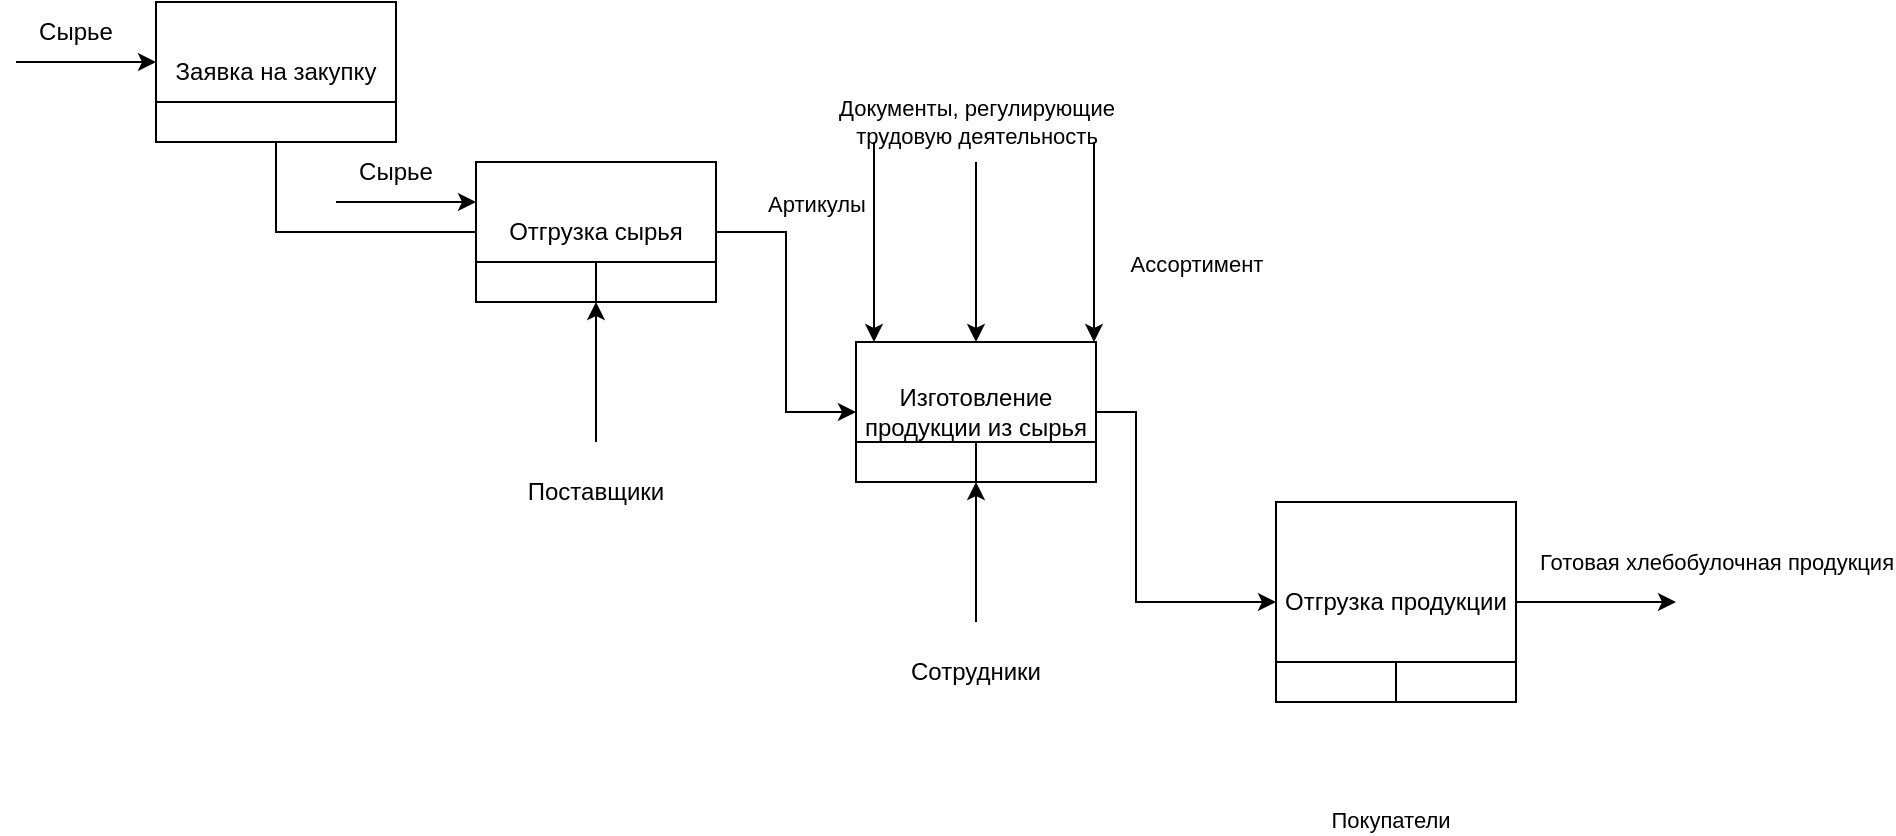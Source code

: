 <mxfile version="18.1.1" type="device"><diagram id="6keZy6R8oHDgpoBFfSnx" name="IDEF-3"><mxGraphModel dx="1812" dy="1035" grid="1" gridSize="10" guides="1" tooltips="1" connect="1" arrows="1" fold="1" page="1" pageScale="1" pageWidth="827" pageHeight="1169" math="0" shadow="0"><root><mxCell id="0"/><mxCell id="1" parent="0"/><mxCell id="RGIYxpIcmu1oScbqceK5-2" value="Заявка на закупку" style="rounded=0;whiteSpace=wrap;html=1;" parent="1" vertex="1"><mxGeometry x="120" y="40" width="120" height="70" as="geometry"/></mxCell><mxCell id="RGIYxpIcmu1oScbqceK5-7" value="" style="endArrow=none;html=1;rounded=0;" parent="1" edge="1"><mxGeometry width="50" height="50" relative="1" as="geometry"><mxPoint x="120" y="90" as="sourcePoint"/><mxPoint x="240" y="90" as="targetPoint"/></mxGeometry></mxCell><mxCell id="RGIYxpIcmu1oScbqceK5-20" style="edgeStyle=orthogonalEdgeStyle;rounded=0;orthogonalLoop=1;jettySize=auto;html=1;entryX=0;entryY=0.5;entryDx=0;entryDy=0;" parent="1" source="RGIYxpIcmu1oScbqceK5-9" target="RGIYxpIcmu1oScbqceK5-12" edge="1"><mxGeometry relative="1" as="geometry"/></mxCell><mxCell id="RGIYxpIcmu1oScbqceK5-9" value="Отгрузка сырья" style="rounded=0;whiteSpace=wrap;html=1;" parent="1" vertex="1"><mxGeometry x="280" y="120" width="120" height="70" as="geometry"/></mxCell><mxCell id="RGIYxpIcmu1oScbqceK5-10" value="" style="endArrow=none;html=1;rounded=0;" parent="1" edge="1"><mxGeometry width="50" height="50" relative="1" as="geometry"><mxPoint x="280" y="170" as="sourcePoint"/><mxPoint x="400" y="170" as="targetPoint"/><Array as="points"><mxPoint x="346" y="170"/></Array></mxGeometry></mxCell><mxCell id="RGIYxpIcmu1oScbqceK5-11" value="" style="endArrow=none;html=1;rounded=0;" parent="1" edge="1"><mxGeometry width="50" height="50" relative="1" as="geometry"><mxPoint x="340" y="190" as="sourcePoint"/><mxPoint x="340" y="170" as="targetPoint"/></mxGeometry></mxCell><mxCell id="RGIYxpIcmu1oScbqceK5-24" style="edgeStyle=orthogonalEdgeStyle;rounded=0;orthogonalLoop=1;jettySize=auto;html=1;entryX=0;entryY=0.5;entryDx=0;entryDy=0;" parent="1" source="RGIYxpIcmu1oScbqceK5-12" target="RGIYxpIcmu1oScbqceK5-21" edge="1"><mxGeometry relative="1" as="geometry"><mxPoint x="630" y="340" as="targetPoint"/><Array as="points"><mxPoint x="610" y="245"/><mxPoint x="610" y="340"/></Array></mxGeometry></mxCell><mxCell id="RGIYxpIcmu1oScbqceK5-12" value="Изготовление продукции из сырья" style="rounded=0;whiteSpace=wrap;html=1;" parent="1" vertex="1"><mxGeometry x="470" y="210" width="120" height="70" as="geometry"/></mxCell><mxCell id="RGIYxpIcmu1oScbqceK5-13" value="" style="endArrow=none;html=1;rounded=0;" parent="1" edge="1"><mxGeometry width="50" height="50" relative="1" as="geometry"><mxPoint x="470" y="260" as="sourcePoint"/><mxPoint x="590" y="260" as="targetPoint"/><Array as="points"><mxPoint x="536" y="260"/></Array></mxGeometry></mxCell><mxCell id="RGIYxpIcmu1oScbqceK5-14" value="" style="endArrow=none;html=1;rounded=0;" parent="1" edge="1"><mxGeometry width="50" height="50" relative="1" as="geometry"><mxPoint x="530" y="280" as="sourcePoint"/><mxPoint x="530" y="260" as="targetPoint"/></mxGeometry></mxCell><mxCell id="RGIYxpIcmu1oScbqceK5-19" value="" style="endArrow=none;html=1;rounded=0;entryX=0.5;entryY=1;entryDx=0;entryDy=0;" parent="1" source="RGIYxpIcmu1oScbqceK5-9" edge="1" target="RGIYxpIcmu1oScbqceK5-2"><mxGeometry width="50" height="50" relative="1" as="geometry"><mxPoint x="260" y="160" as="sourcePoint"/><mxPoint x="130" y="110" as="targetPoint"/><Array as="points"><mxPoint x="180" y="155"/></Array></mxGeometry></mxCell><mxCell id="RGIYxpIcmu1oScbqceK5-35" style="edgeStyle=orthogonalEdgeStyle;rounded=0;orthogonalLoop=1;jettySize=auto;html=1;fontSize=24;" parent="1" source="RGIYxpIcmu1oScbqceK5-21" edge="1"><mxGeometry relative="1" as="geometry"><mxPoint x="880" y="340" as="targetPoint"/></mxGeometry></mxCell><mxCell id="RGIYxpIcmu1oScbqceK5-21" value="Отгрузка продукции" style="rounded=0;whiteSpace=wrap;html=1;" parent="1" vertex="1"><mxGeometry x="680" y="290" width="120" height="100" as="geometry"/></mxCell><mxCell id="RGIYxpIcmu1oScbqceK5-22" value="" style="endArrow=none;html=1;rounded=0;" parent="1" edge="1"><mxGeometry width="50" height="50" relative="1" as="geometry"><mxPoint x="680" y="370" as="sourcePoint"/><mxPoint x="800" y="370" as="targetPoint"/><Array as="points"><mxPoint x="746" y="370"/></Array></mxGeometry></mxCell><mxCell id="RGIYxpIcmu1oScbqceK5-23" value="" style="endArrow=none;html=1;rounded=0;" parent="1" edge="1"><mxGeometry width="50" height="50" relative="1" as="geometry"><mxPoint x="740" y="390" as="sourcePoint"/><mxPoint x="740" y="370" as="targetPoint"/></mxGeometry></mxCell><mxCell id="4TxvFG-20jrj4cVpSIXZ-1" value="" style="endArrow=classic;html=1;rounded=0;" edge="1" parent="1"><mxGeometry width="50" height="50" relative="1" as="geometry"><mxPoint x="50" y="70" as="sourcePoint"/><mxPoint x="120" y="70" as="targetPoint"/></mxGeometry></mxCell><mxCell id="4TxvFG-20jrj4cVpSIXZ-2" value="Сырье" style="text;html=1;strokeColor=none;fillColor=none;align=center;verticalAlign=middle;whiteSpace=wrap;rounded=0;" vertex="1" parent="1"><mxGeometry x="50" y="40" width="60" height="30" as="geometry"/></mxCell><mxCell id="4TxvFG-20jrj4cVpSIXZ-3" value="" style="endArrow=classic;html=1;rounded=0;" edge="1" parent="1"><mxGeometry width="50" height="50" relative="1" as="geometry"><mxPoint x="210" y="140" as="sourcePoint"/><mxPoint x="280" y="140" as="targetPoint"/></mxGeometry></mxCell><mxCell id="4TxvFG-20jrj4cVpSIXZ-4" value="Сырье" style="text;html=1;strokeColor=none;fillColor=none;align=center;verticalAlign=middle;whiteSpace=wrap;rounded=0;" vertex="1" parent="1"><mxGeometry x="210" y="110" width="60" height="30" as="geometry"/></mxCell><mxCell id="4TxvFG-20jrj4cVpSIXZ-5" value="" style="endArrow=classic;html=1;rounded=0;entryX=0.5;entryY=1;entryDx=0;entryDy=0;" edge="1" parent="1" target="RGIYxpIcmu1oScbqceK5-9"><mxGeometry width="50" height="50" relative="1" as="geometry"><mxPoint x="340" y="260" as="sourcePoint"/><mxPoint x="390" y="310" as="targetPoint"/></mxGeometry></mxCell><mxCell id="4TxvFG-20jrj4cVpSIXZ-6" value="Поставщики" style="text;html=1;strokeColor=none;fillColor=none;align=center;verticalAlign=middle;whiteSpace=wrap;rounded=0;" vertex="1" parent="1"><mxGeometry x="310" y="270" width="60" height="30" as="geometry"/></mxCell><mxCell id="4TxvFG-20jrj4cVpSIXZ-9" value="" style="endArrow=classic;html=1;rounded=0;entryX=0.5;entryY=1;entryDx=0;entryDy=0;" edge="1" parent="1"><mxGeometry width="50" height="50" relative="1" as="geometry"><mxPoint x="530" y="350" as="sourcePoint"/><mxPoint x="530" y="280" as="targetPoint"/></mxGeometry></mxCell><mxCell id="4TxvFG-20jrj4cVpSIXZ-10" value="Сотрудники" style="text;html=1;strokeColor=none;fillColor=none;align=center;verticalAlign=middle;whiteSpace=wrap;rounded=0;" vertex="1" parent="1"><mxGeometry x="500" y="360" width="60" height="30" as="geometry"/></mxCell><mxCell id="4TxvFG-20jrj4cVpSIXZ-11" value="Документы, регулирующие&lt;br&gt;трудовую деятельность" style="edgeLabel;html=1;align=center;verticalAlign=middle;resizable=0;points=[];" vertex="1" connectable="0" parent="1"><mxGeometry x="530" y="100" as="geometry"/></mxCell><mxCell id="4TxvFG-20jrj4cVpSIXZ-12" value="" style="endArrow=classic;html=1;rounded=0;entryX=0.5;entryY=0;entryDx=0;entryDy=0;" edge="1" parent="1"><mxGeometry width="50" height="50" relative="1" as="geometry"><mxPoint x="530" y="120" as="sourcePoint"/><mxPoint x="530" y="210" as="targetPoint"/></mxGeometry></mxCell><mxCell id="4TxvFG-20jrj4cVpSIXZ-13" value="" style="endArrow=classic;html=1;rounded=0;" edge="1" parent="1"><mxGeometry width="50" height="50" relative="1" as="geometry"><mxPoint x="479" y="110" as="sourcePoint"/><mxPoint x="479" y="210" as="targetPoint"/><Array as="points"/></mxGeometry></mxCell><mxCell id="4TxvFG-20jrj4cVpSIXZ-14" value="Артикулы" style="edgeLabel;html=1;align=center;verticalAlign=middle;resizable=0;points=[];" vertex="1" connectable="0" parent="4TxvFG-20jrj4cVpSIXZ-13"><mxGeometry x="-0.731" y="-4" relative="1" as="geometry"><mxPoint x="-25" y="17" as="offset"/></mxGeometry></mxCell><mxCell id="4TxvFG-20jrj4cVpSIXZ-15" value="" style="endArrow=classic;html=1;rounded=0;" edge="1" parent="1"><mxGeometry width="50" height="50" relative="1" as="geometry"><mxPoint x="589" y="110" as="sourcePoint"/><mxPoint x="589" y="210" as="targetPoint"/><Array as="points"/></mxGeometry></mxCell><mxCell id="4TxvFG-20jrj4cVpSIXZ-16" value="Ассортимент" style="edgeLabel;html=1;align=center;verticalAlign=middle;resizable=0;points=[];" vertex="1" connectable="0" parent="4TxvFG-20jrj4cVpSIXZ-15"><mxGeometry x="-0.731" y="-4" relative="1" as="geometry"><mxPoint x="55" y="47" as="offset"/></mxGeometry></mxCell><mxCell id="4TxvFG-20jrj4cVpSIXZ-17" value="Покупатели" style="edgeLabel;html=1;align=center;verticalAlign=middle;resizable=0;points=[];" vertex="1" connectable="0" parent="1"><mxGeometry x="520" y="210" as="geometry"><mxPoint x="217" y="239" as="offset"/></mxGeometry></mxCell><mxCell id="4TxvFG-20jrj4cVpSIXZ-18" value="Готовая хлебобулочная продукция" style="edgeLabel;html=1;align=center;verticalAlign=middle;resizable=0;points=[];" vertex="1" connectable="0" parent="1"><mxGeometry x="900" y="320" as="geometry"/></mxCell></root></mxGraphModel></diagram></mxfile>